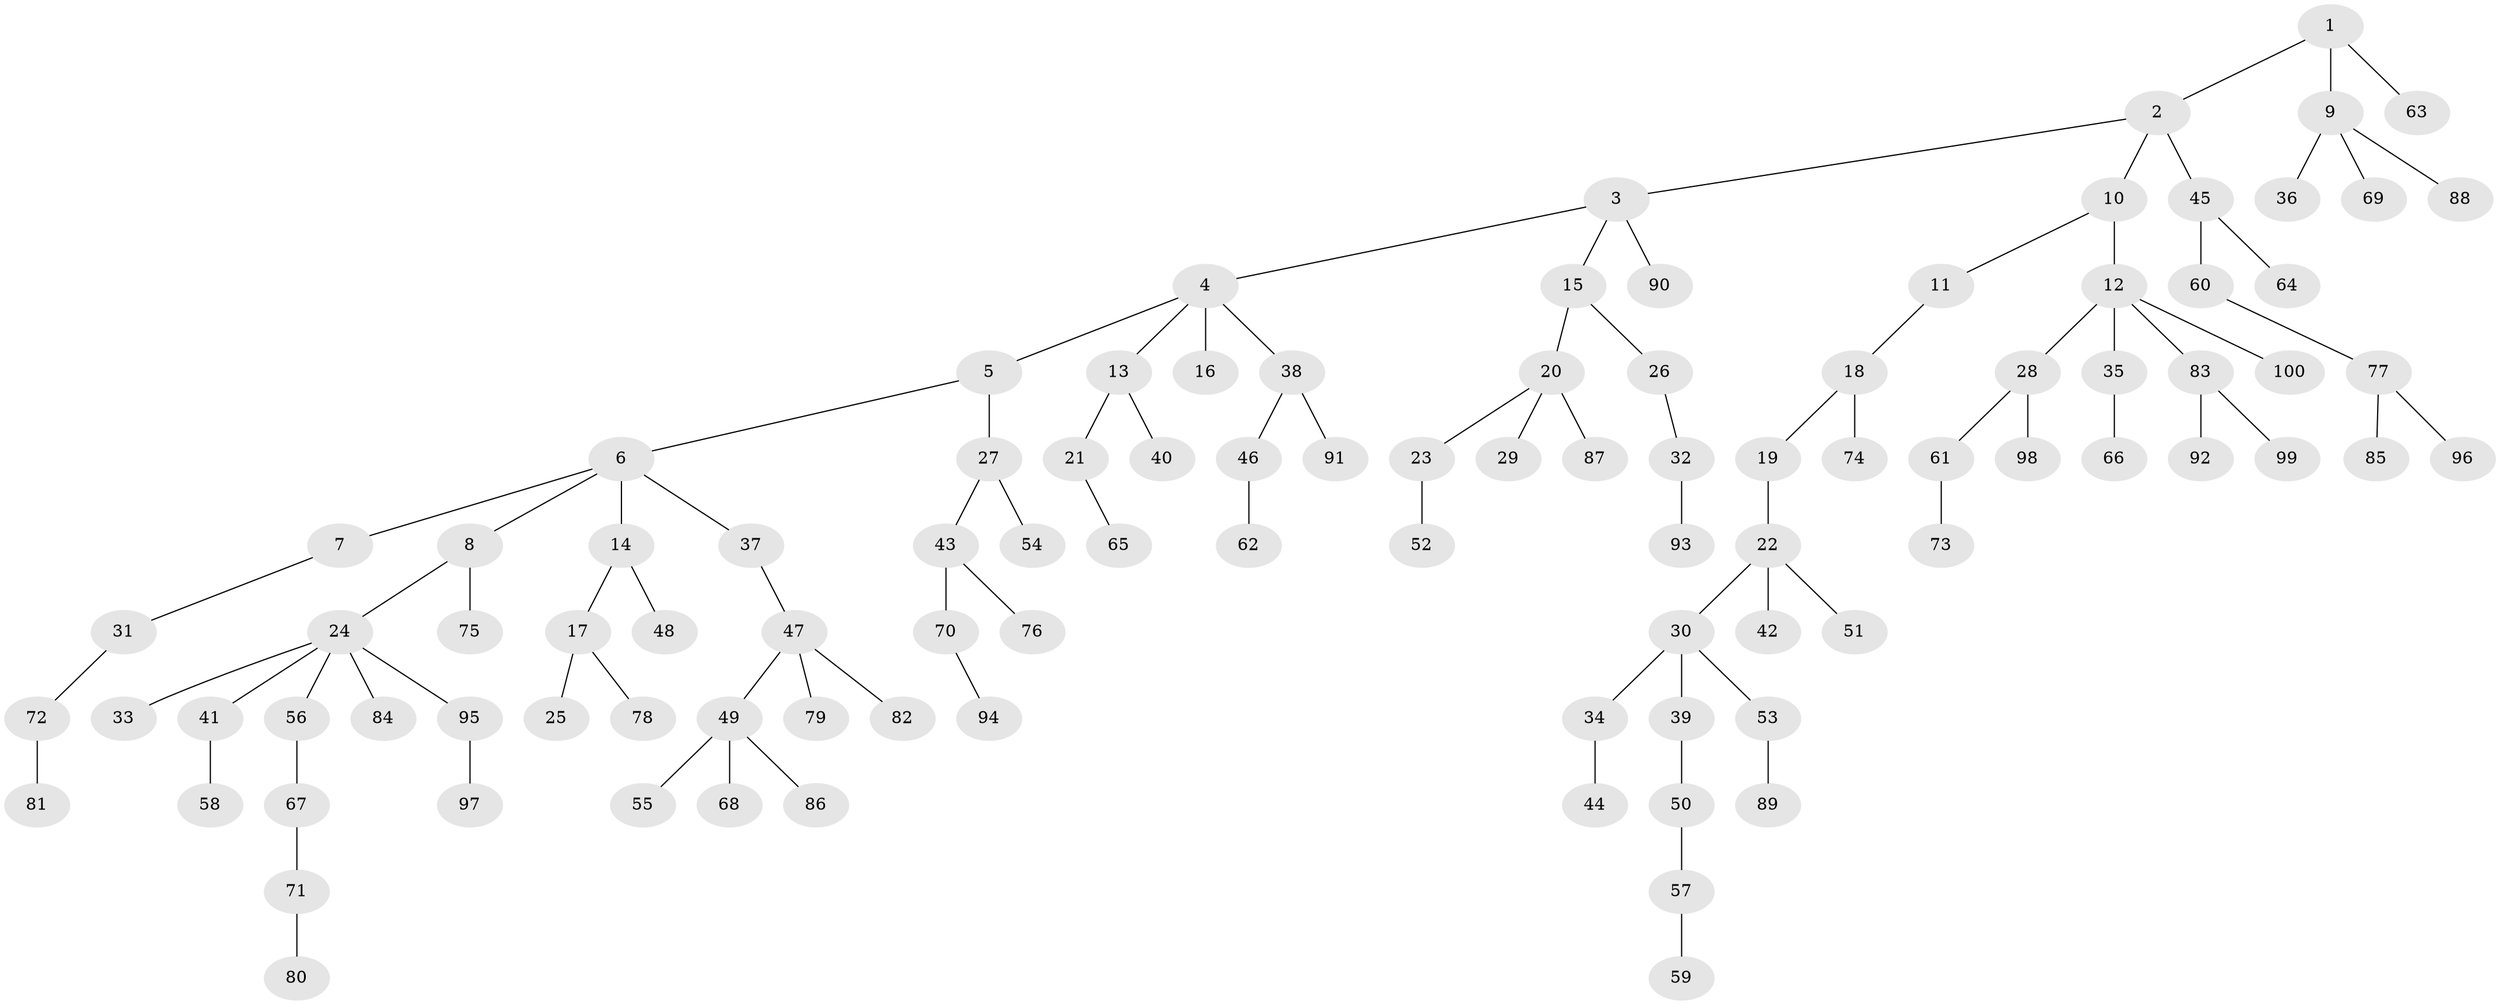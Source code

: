 // Generated by graph-tools (version 1.1) at 2025/50/03/09/25 03:50:24]
// undirected, 100 vertices, 99 edges
graph export_dot {
graph [start="1"]
  node [color=gray90,style=filled];
  1;
  2;
  3;
  4;
  5;
  6;
  7;
  8;
  9;
  10;
  11;
  12;
  13;
  14;
  15;
  16;
  17;
  18;
  19;
  20;
  21;
  22;
  23;
  24;
  25;
  26;
  27;
  28;
  29;
  30;
  31;
  32;
  33;
  34;
  35;
  36;
  37;
  38;
  39;
  40;
  41;
  42;
  43;
  44;
  45;
  46;
  47;
  48;
  49;
  50;
  51;
  52;
  53;
  54;
  55;
  56;
  57;
  58;
  59;
  60;
  61;
  62;
  63;
  64;
  65;
  66;
  67;
  68;
  69;
  70;
  71;
  72;
  73;
  74;
  75;
  76;
  77;
  78;
  79;
  80;
  81;
  82;
  83;
  84;
  85;
  86;
  87;
  88;
  89;
  90;
  91;
  92;
  93;
  94;
  95;
  96;
  97;
  98;
  99;
  100;
  1 -- 2;
  1 -- 9;
  1 -- 63;
  2 -- 3;
  2 -- 10;
  2 -- 45;
  3 -- 4;
  3 -- 15;
  3 -- 90;
  4 -- 5;
  4 -- 13;
  4 -- 16;
  4 -- 38;
  5 -- 6;
  5 -- 27;
  6 -- 7;
  6 -- 8;
  6 -- 14;
  6 -- 37;
  7 -- 31;
  8 -- 24;
  8 -- 75;
  9 -- 36;
  9 -- 69;
  9 -- 88;
  10 -- 11;
  10 -- 12;
  11 -- 18;
  12 -- 28;
  12 -- 35;
  12 -- 83;
  12 -- 100;
  13 -- 21;
  13 -- 40;
  14 -- 17;
  14 -- 48;
  15 -- 20;
  15 -- 26;
  17 -- 25;
  17 -- 78;
  18 -- 19;
  18 -- 74;
  19 -- 22;
  20 -- 23;
  20 -- 29;
  20 -- 87;
  21 -- 65;
  22 -- 30;
  22 -- 42;
  22 -- 51;
  23 -- 52;
  24 -- 33;
  24 -- 41;
  24 -- 56;
  24 -- 84;
  24 -- 95;
  26 -- 32;
  27 -- 43;
  27 -- 54;
  28 -- 61;
  28 -- 98;
  30 -- 34;
  30 -- 39;
  30 -- 53;
  31 -- 72;
  32 -- 93;
  34 -- 44;
  35 -- 66;
  37 -- 47;
  38 -- 46;
  38 -- 91;
  39 -- 50;
  41 -- 58;
  43 -- 70;
  43 -- 76;
  45 -- 60;
  45 -- 64;
  46 -- 62;
  47 -- 49;
  47 -- 79;
  47 -- 82;
  49 -- 55;
  49 -- 68;
  49 -- 86;
  50 -- 57;
  53 -- 89;
  56 -- 67;
  57 -- 59;
  60 -- 77;
  61 -- 73;
  67 -- 71;
  70 -- 94;
  71 -- 80;
  72 -- 81;
  77 -- 85;
  77 -- 96;
  83 -- 92;
  83 -- 99;
  95 -- 97;
}
